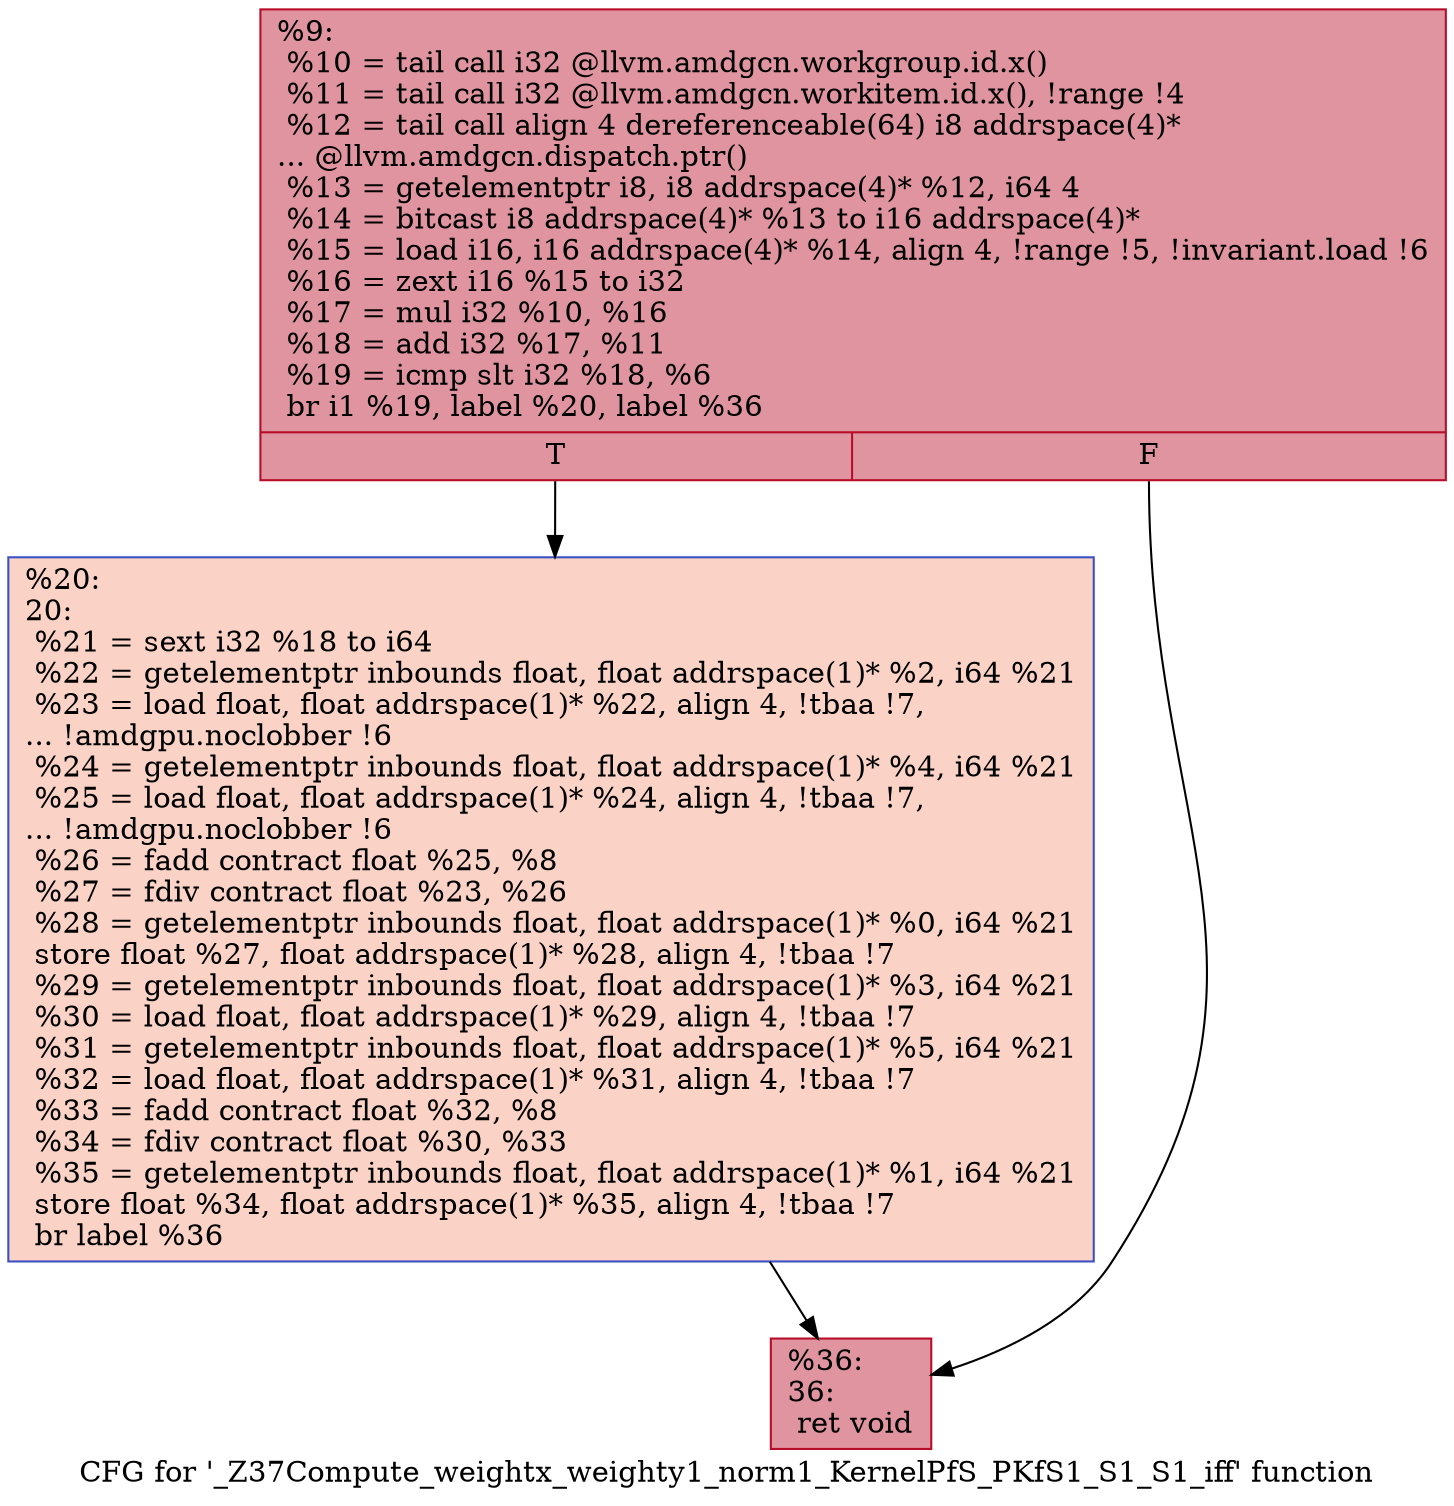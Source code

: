 digraph "CFG for '_Z37Compute_weightx_weighty1_norm1_KernelPfS_PKfS1_S1_S1_iff' function" {
	label="CFG for '_Z37Compute_weightx_weighty1_norm1_KernelPfS_PKfS1_S1_S1_iff' function";

	Node0x61d89b0 [shape=record,color="#b70d28ff", style=filled, fillcolor="#b70d2870",label="{%9:\l  %10 = tail call i32 @llvm.amdgcn.workgroup.id.x()\l  %11 = tail call i32 @llvm.amdgcn.workitem.id.x(), !range !4\l  %12 = tail call align 4 dereferenceable(64) i8 addrspace(4)*\l... @llvm.amdgcn.dispatch.ptr()\l  %13 = getelementptr i8, i8 addrspace(4)* %12, i64 4\l  %14 = bitcast i8 addrspace(4)* %13 to i16 addrspace(4)*\l  %15 = load i16, i16 addrspace(4)* %14, align 4, !range !5, !invariant.load !6\l  %16 = zext i16 %15 to i32\l  %17 = mul i32 %10, %16\l  %18 = add i32 %17, %11\l  %19 = icmp slt i32 %18, %6\l  br i1 %19, label %20, label %36\l|{<s0>T|<s1>F}}"];
	Node0x61d89b0:s0 -> Node0x61db4a0;
	Node0x61d89b0:s1 -> Node0x61db530;
	Node0x61db4a0 [shape=record,color="#3d50c3ff", style=filled, fillcolor="#f59c7d70",label="{%20:\l20:                                               \l  %21 = sext i32 %18 to i64\l  %22 = getelementptr inbounds float, float addrspace(1)* %2, i64 %21\l  %23 = load float, float addrspace(1)* %22, align 4, !tbaa !7,\l... !amdgpu.noclobber !6\l  %24 = getelementptr inbounds float, float addrspace(1)* %4, i64 %21\l  %25 = load float, float addrspace(1)* %24, align 4, !tbaa !7,\l... !amdgpu.noclobber !6\l  %26 = fadd contract float %25, %8\l  %27 = fdiv contract float %23, %26\l  %28 = getelementptr inbounds float, float addrspace(1)* %0, i64 %21\l  store float %27, float addrspace(1)* %28, align 4, !tbaa !7\l  %29 = getelementptr inbounds float, float addrspace(1)* %3, i64 %21\l  %30 = load float, float addrspace(1)* %29, align 4, !tbaa !7\l  %31 = getelementptr inbounds float, float addrspace(1)* %5, i64 %21\l  %32 = load float, float addrspace(1)* %31, align 4, !tbaa !7\l  %33 = fadd contract float %32, %8\l  %34 = fdiv contract float %30, %33\l  %35 = getelementptr inbounds float, float addrspace(1)* %1, i64 %21\l  store float %34, float addrspace(1)* %35, align 4, !tbaa !7\l  br label %36\l}"];
	Node0x61db4a0 -> Node0x61db530;
	Node0x61db530 [shape=record,color="#b70d28ff", style=filled, fillcolor="#b70d2870",label="{%36:\l36:                                               \l  ret void\l}"];
}

